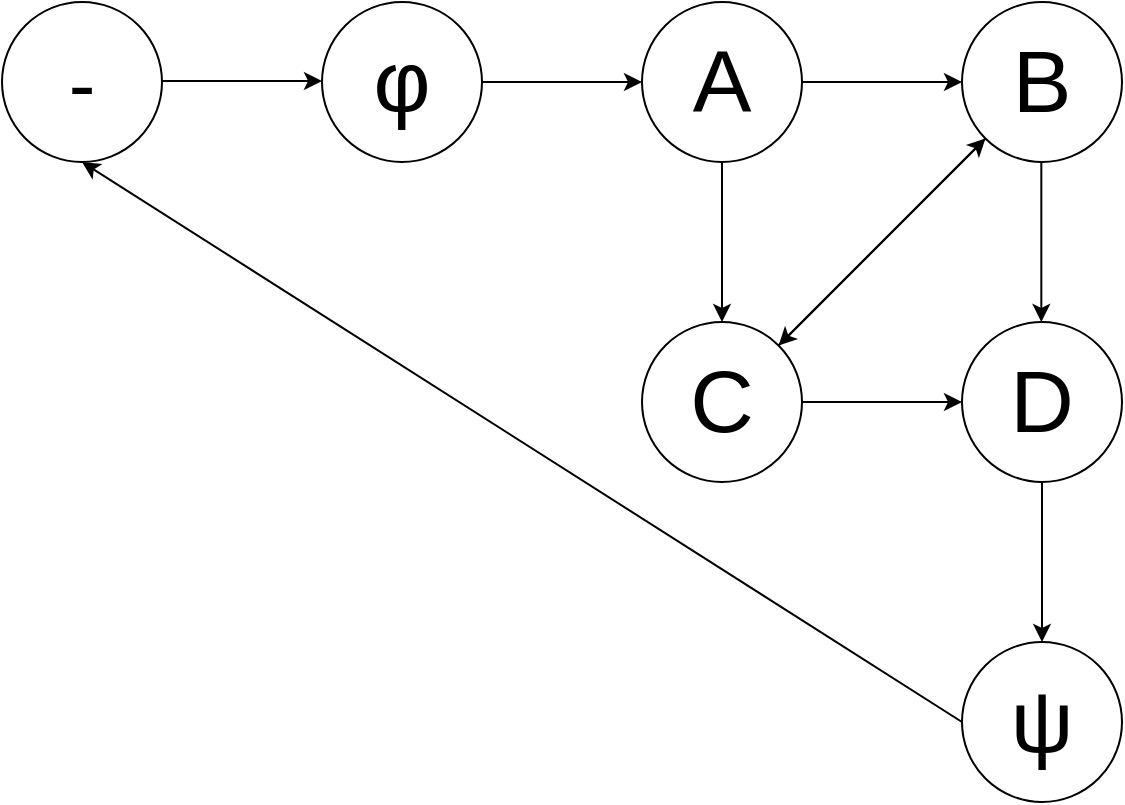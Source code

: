 <mxfile version="22.1.20" type="github">
  <diagram name="Seite-1" id="IBqcnsN6eLZTh5Qhn7dX">
    <mxGraphModel dx="1434" dy="782" grid="1" gridSize="10" guides="1" tooltips="1" connect="1" arrows="1" fold="1" page="1" pageScale="1" pageWidth="1169" pageHeight="827" math="0" shadow="0">
      <root>
        <mxCell id="0" />
        <mxCell id="1" parent="0" />
        <mxCell id="aK3b99Qzdh7lHUsJJeN6-1" value="-" style="ellipse;whiteSpace=wrap;html=1;aspect=fixed;fontSize=40;" vertex="1" parent="1">
          <mxGeometry x="160" y="80" width="80" height="80" as="geometry" />
        </mxCell>
        <mxCell id="aK3b99Qzdh7lHUsJJeN6-3" value="A" style="ellipse;whiteSpace=wrap;html=1;aspect=fixed;fontSize=44;" vertex="1" parent="1">
          <mxGeometry x="480" y="80" width="80" height="80" as="geometry" />
        </mxCell>
        <mxCell id="aK3b99Qzdh7lHUsJJeN6-4" value="φ" style="ellipse;whiteSpace=wrap;html=1;aspect=fixed;fontSize=44;" vertex="1" parent="1">
          <mxGeometry x="320" y="80" width="80" height="80" as="geometry" />
        </mxCell>
        <mxCell id="aK3b99Qzdh7lHUsJJeN6-6" value="" style="endArrow=classic;html=1;rounded=0;curved=1;entryX=0;entryY=0.5;entryDx=0;entryDy=0;exitX=1;exitY=0.5;exitDx=0;exitDy=0;" edge="1" parent="1" source="aK3b99Qzdh7lHUsJJeN6-4" target="aK3b99Qzdh7lHUsJJeN6-3">
          <mxGeometry width="50" height="50" relative="1" as="geometry">
            <mxPoint x="400" y="120" as="sourcePoint" />
            <mxPoint x="470" y="130" as="targetPoint" />
          </mxGeometry>
        </mxCell>
        <mxCell id="aK3b99Qzdh7lHUsJJeN6-8" value="B" style="ellipse;whiteSpace=wrap;html=1;aspect=fixed;fontSize=44;" vertex="1" parent="1">
          <mxGeometry x="640" y="80" width="80" height="80" as="geometry" />
        </mxCell>
        <mxCell id="aK3b99Qzdh7lHUsJJeN6-9" value="" style="endArrow=classic;html=1;rounded=0;curved=1;entryX=0;entryY=0.5;entryDx=0;entryDy=0;exitX=1;exitY=0.5;exitDx=0;exitDy=0;" edge="1" parent="1" target="aK3b99Qzdh7lHUsJJeN6-8">
          <mxGeometry width="50" height="50" relative="1" as="geometry">
            <mxPoint x="560" y="120" as="sourcePoint" />
            <mxPoint x="630" y="130" as="targetPoint" />
          </mxGeometry>
        </mxCell>
        <mxCell id="aK3b99Qzdh7lHUsJJeN6-10" value="C" style="ellipse;whiteSpace=wrap;html=1;aspect=fixed;fontSize=44;" vertex="1" parent="1">
          <mxGeometry x="480" y="240" width="80" height="80" as="geometry" />
        </mxCell>
        <mxCell id="aK3b99Qzdh7lHUsJJeN6-11" value="" style="endArrow=classic;html=1;rounded=0;curved=1;entryX=0.5;entryY=0;entryDx=0;entryDy=0;exitX=0.5;exitY=1;exitDx=0;exitDy=0;" edge="1" parent="1" target="aK3b99Qzdh7lHUsJJeN6-10" source="aK3b99Qzdh7lHUsJJeN6-3">
          <mxGeometry width="50" height="50" relative="1" as="geometry">
            <mxPoint x="520" y="200" as="sourcePoint" />
            <mxPoint x="470" y="290" as="targetPoint" />
          </mxGeometry>
        </mxCell>
        <mxCell id="aK3b99Qzdh7lHUsJJeN6-15" value="" style="endArrow=classic;html=1;rounded=0;curved=1;exitX=0;exitY=1;exitDx=0;exitDy=0;entryX=1;entryY=0;entryDx=0;entryDy=0;" edge="1" parent="1" source="aK3b99Qzdh7lHUsJJeN6-8" target="aK3b99Qzdh7lHUsJJeN6-10">
          <mxGeometry width="50" height="50" relative="1" as="geometry">
            <mxPoint x="650" y="150" as="sourcePoint" />
            <mxPoint x="540" y="260" as="targetPoint" />
          </mxGeometry>
        </mxCell>
        <mxCell id="aK3b99Qzdh7lHUsJJeN6-16" value="D" style="ellipse;whiteSpace=wrap;html=1;aspect=fixed;fontSize=44;" vertex="1" parent="1">
          <mxGeometry x="640" y="240" width="80" height="80" as="geometry" />
        </mxCell>
        <mxCell id="aK3b99Qzdh7lHUsJJeN6-17" value="" style="endArrow=classic;html=1;rounded=0;curved=1;entryX=0;entryY=0.5;entryDx=0;entryDy=0;exitX=1;exitY=0.5;exitDx=0;exitDy=0;" edge="1" parent="1" target="aK3b99Qzdh7lHUsJJeN6-16">
          <mxGeometry width="50" height="50" relative="1" as="geometry">
            <mxPoint x="560" y="280" as="sourcePoint" />
            <mxPoint x="630" y="290" as="targetPoint" />
          </mxGeometry>
        </mxCell>
        <mxCell id="aK3b99Qzdh7lHUsJJeN6-18" value="" style="endArrow=classic;html=1;rounded=0;curved=1;entryX=0.5;entryY=0;entryDx=0;entryDy=0;exitX=0.5;exitY=1;exitDx=0;exitDy=0;" edge="1" parent="1">
          <mxGeometry width="50" height="50" relative="1" as="geometry">
            <mxPoint x="679.66" y="160" as="sourcePoint" />
            <mxPoint x="679.66" y="240" as="targetPoint" />
          </mxGeometry>
        </mxCell>
        <mxCell id="aK3b99Qzdh7lHUsJJeN6-19" value="" style="endArrow=classic;html=1;rounded=0;curved=1;exitX=1;exitY=0;exitDx=0;exitDy=0;entryX=0;entryY=1;entryDx=0;entryDy=0;" edge="1" parent="1" source="aK3b99Qzdh7lHUsJJeN6-10" target="aK3b99Qzdh7lHUsJJeN6-8">
          <mxGeometry width="50" height="50" relative="1" as="geometry">
            <mxPoint x="662" y="158" as="sourcePoint" />
            <mxPoint x="558" y="262" as="targetPoint" />
          </mxGeometry>
        </mxCell>
        <mxCell id="aK3b99Qzdh7lHUsJJeN6-20" value="" style="endArrow=classic;html=1;rounded=0;curved=1;entryX=0;entryY=0.5;entryDx=0;entryDy=0;exitX=1;exitY=0.5;exitDx=0;exitDy=0;" edge="1" parent="1">
          <mxGeometry width="50" height="50" relative="1" as="geometry">
            <mxPoint x="240" y="119.5" as="sourcePoint" />
            <mxPoint x="320" y="119.5" as="targetPoint" />
          </mxGeometry>
        </mxCell>
        <mxCell id="aK3b99Qzdh7lHUsJJeN6-21" value="ψ" style="ellipse;whiteSpace=wrap;html=1;aspect=fixed;fontSize=44;" vertex="1" parent="1">
          <mxGeometry x="640" y="400" width="80" height="80" as="geometry" />
        </mxCell>
        <mxCell id="aK3b99Qzdh7lHUsJJeN6-22" value="" style="endArrow=classic;html=1;rounded=0;curved=1;entryX=0.5;entryY=0;entryDx=0;entryDy=0;exitX=1;exitY=0.5;exitDx=0;exitDy=0;" edge="1" parent="1" target="aK3b99Qzdh7lHUsJJeN6-21">
          <mxGeometry width="50" height="50" relative="1" as="geometry">
            <mxPoint x="680" y="320" as="sourcePoint" />
            <mxPoint x="760" y="320" as="targetPoint" />
          </mxGeometry>
        </mxCell>
        <mxCell id="aK3b99Qzdh7lHUsJJeN6-23" value="" style="endArrow=classic;html=1;rounded=0;curved=1;exitX=0;exitY=0.5;exitDx=0;exitDy=0;entryX=0.5;entryY=1;entryDx=0;entryDy=0;" edge="1" parent="1" source="aK3b99Qzdh7lHUsJJeN6-21" target="aK3b99Qzdh7lHUsJJeN6-1">
          <mxGeometry width="50" height="50" relative="1" as="geometry">
            <mxPoint x="500" y="310" as="sourcePoint" />
            <mxPoint x="540" y="310" as="targetPoint" />
          </mxGeometry>
        </mxCell>
      </root>
    </mxGraphModel>
  </diagram>
</mxfile>
